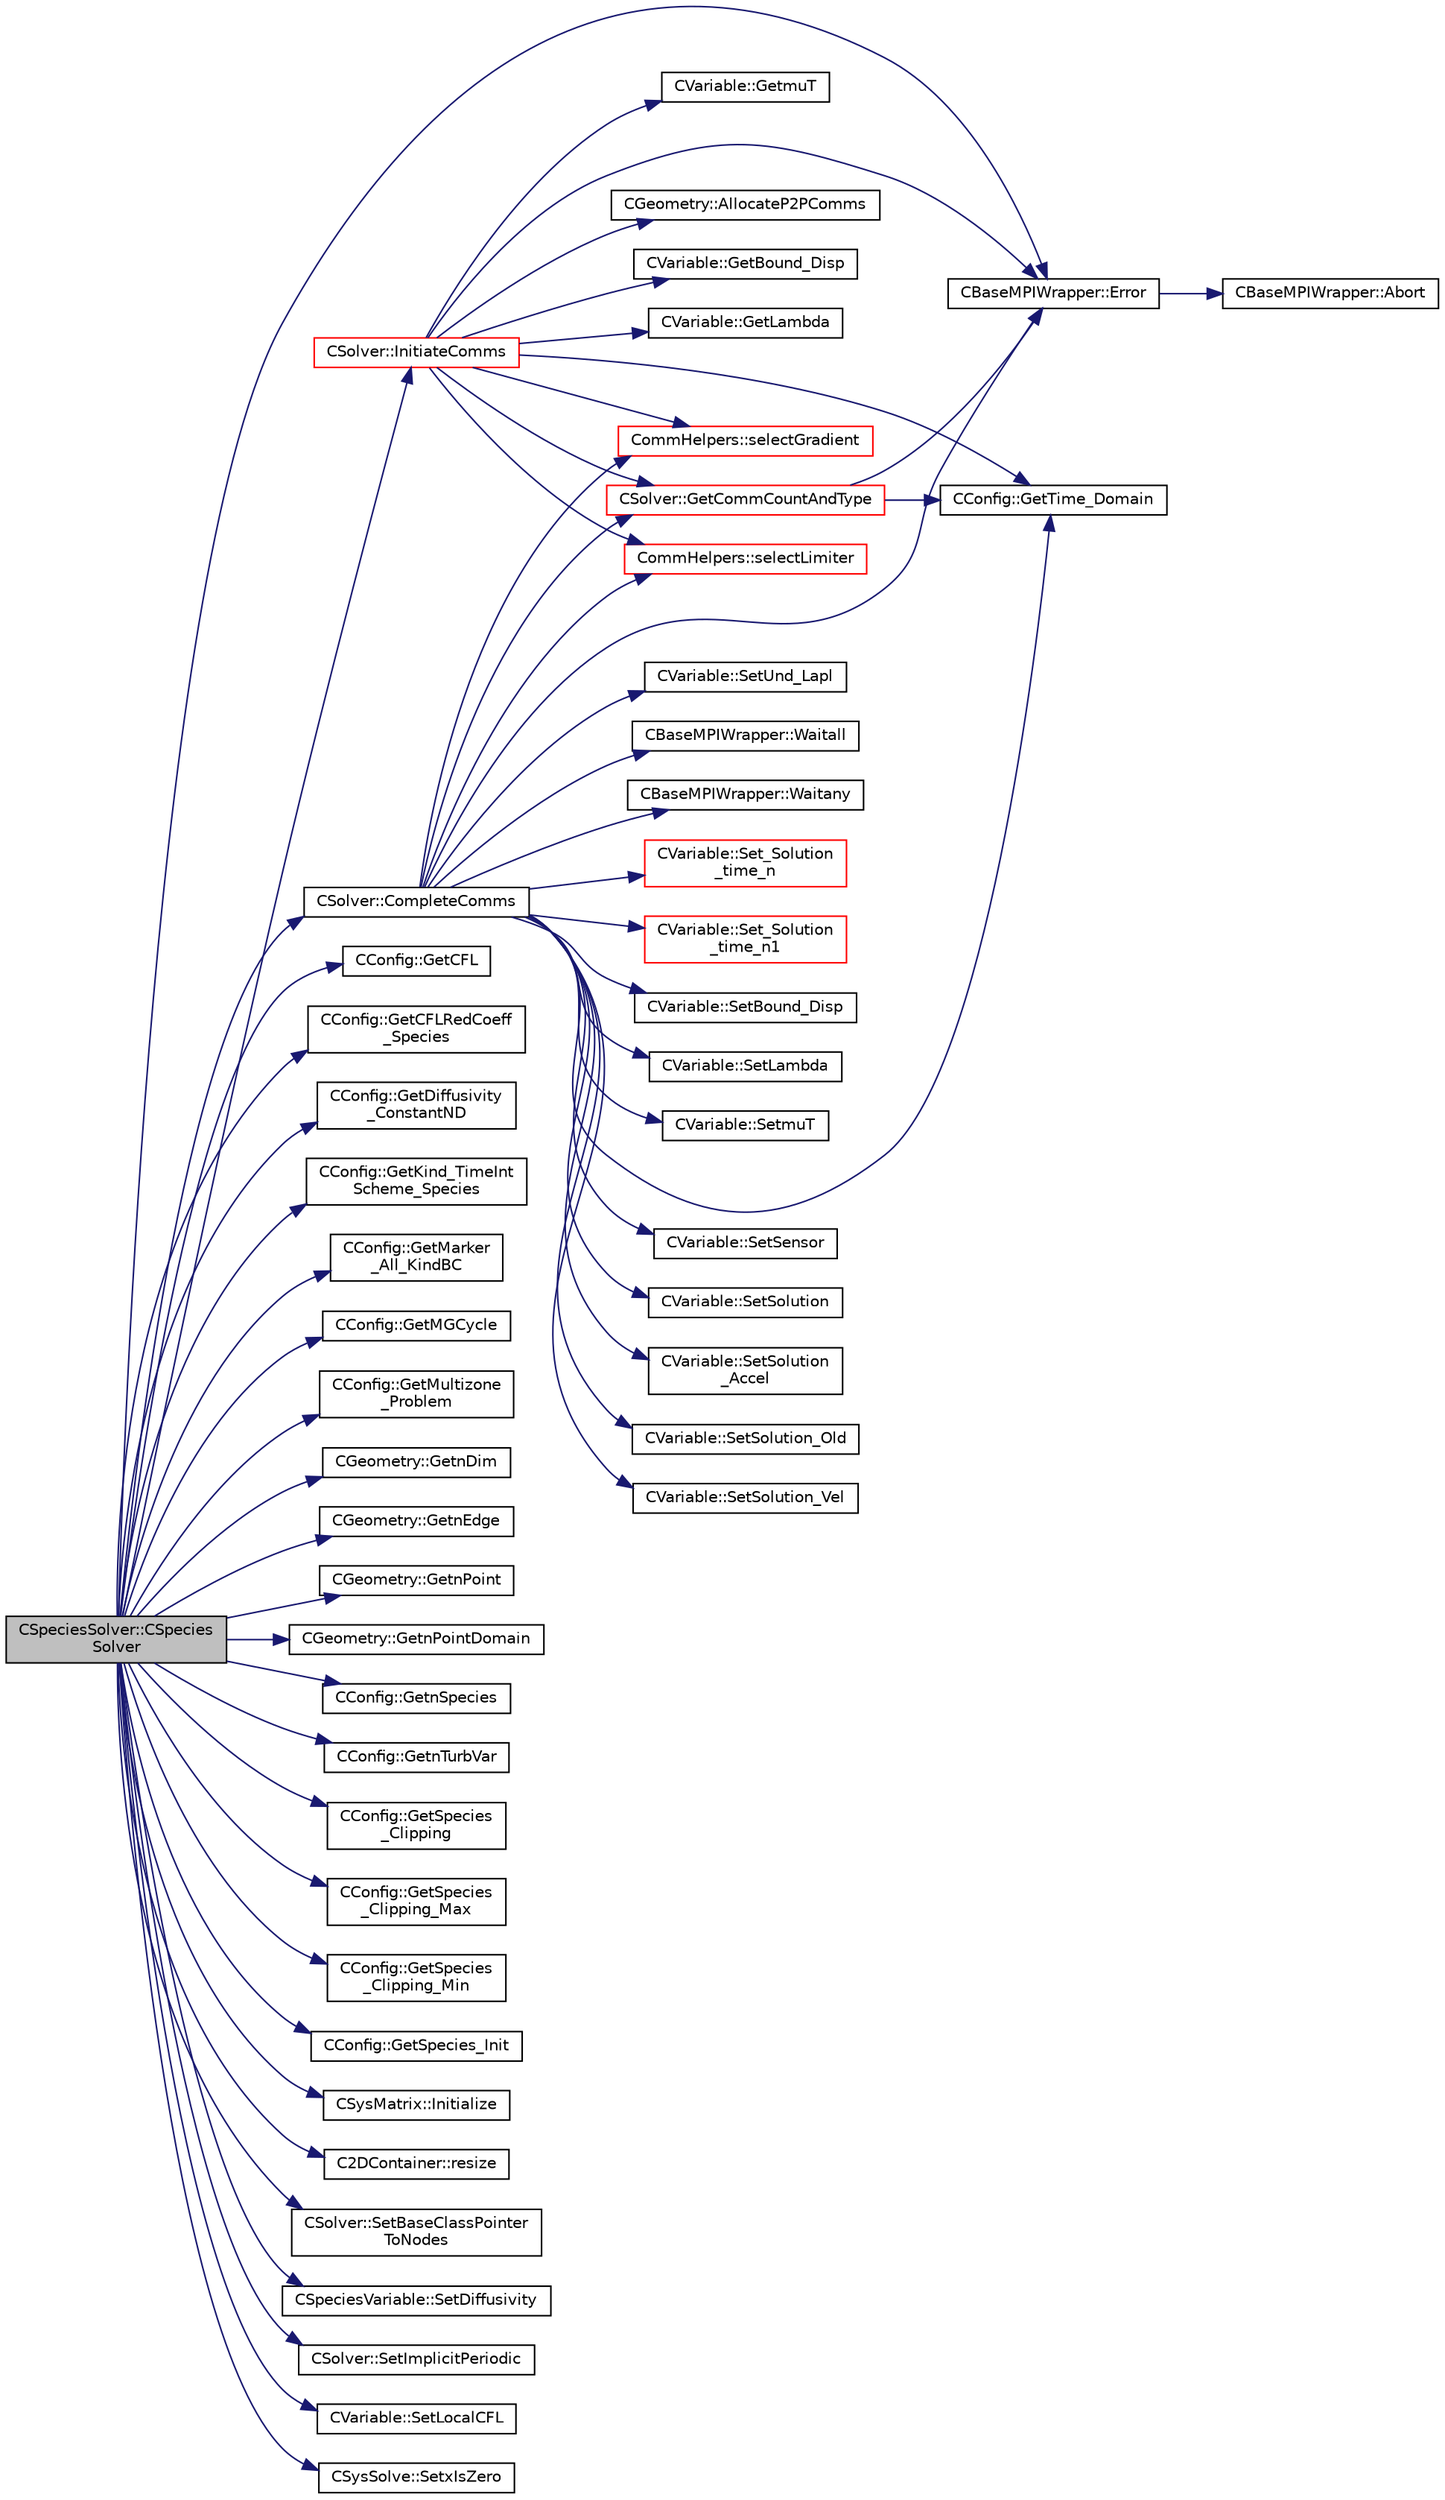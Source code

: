 digraph "CSpeciesSolver::CSpeciesSolver"
{
 // LATEX_PDF_SIZE
  edge [fontname="Helvetica",fontsize="10",labelfontname="Helvetica",labelfontsize="10"];
  node [fontname="Helvetica",fontsize="10",shape=record];
  rankdir="LR";
  Node1 [label="CSpeciesSolver::CSpecies\lSolver",height=0.2,width=0.4,color="black", fillcolor="grey75", style="filled", fontcolor="black",tooltip="Constructor of the class."];
  Node1 -> Node2 [color="midnightblue",fontsize="10",style="solid",fontname="Helvetica"];
  Node2 [label="CSolver::CompleteComms",height=0.2,width=0.4,color="black", fillcolor="white", style="filled",URL="$classCSolver.html#a6891c839827efbebdcbf9a349f4da92c",tooltip="Routine to complete the set of non-blocking communications launched by InitiateComms() and unpacking ..."];
  Node2 -> Node3 [color="midnightblue",fontsize="10",style="solid",fontname="Helvetica"];
  Node3 [label="CBaseMPIWrapper::Error",height=0.2,width=0.4,color="black", fillcolor="white", style="filled",URL="$classCBaseMPIWrapper.html#a04457c47629bda56704e6a8804833eeb",tooltip=" "];
  Node3 -> Node4 [color="midnightblue",fontsize="10",style="solid",fontname="Helvetica"];
  Node4 [label="CBaseMPIWrapper::Abort",height=0.2,width=0.4,color="black", fillcolor="white", style="filled",URL="$classCBaseMPIWrapper.html#af7297d861dca86b45cf561b6ab642e8f",tooltip=" "];
  Node2 -> Node5 [color="midnightblue",fontsize="10",style="solid",fontname="Helvetica"];
  Node5 [label="CSolver::GetCommCountAndType",height=0.2,width=0.4,color="red", fillcolor="white", style="filled",URL="$classCSolver.html#a56fdda7e77a14dfc70449ecef91336e7",tooltip="Helper function to define the type and number of variables per point for each communication type."];
  Node5 -> Node3 [color="midnightblue",fontsize="10",style="solid",fontname="Helvetica"];
  Node5 -> Node7 [color="midnightblue",fontsize="10",style="solid",fontname="Helvetica"];
  Node7 [label="CConfig::GetTime_Domain",height=0.2,width=0.4,color="black", fillcolor="white", style="filled",URL="$classCConfig.html#a85d2e3cf43b77c63642c40c235b853f3",tooltip="Check if the multizone problem is solved for time domain."];
  Node2 -> Node7 [color="midnightblue",fontsize="10",style="solid",fontname="Helvetica"];
  Node2 -> Node8 [color="midnightblue",fontsize="10",style="solid",fontname="Helvetica"];
  Node8 [label="CommHelpers::selectGradient",height=0.2,width=0.4,color="red", fillcolor="white", style="filled",URL="$namespaceCommHelpers.html#aefdfc34d031234297fad9b2310a922d4",tooltip=" "];
  Node2 -> Node13 [color="midnightblue",fontsize="10",style="solid",fontname="Helvetica"];
  Node13 [label="CommHelpers::selectLimiter",height=0.2,width=0.4,color="red", fillcolor="white", style="filled",URL="$namespaceCommHelpers.html#aae9892d8f4089058f1fe9f51729269dd",tooltip=" "];
  Node2 -> Node17 [color="midnightblue",fontsize="10",style="solid",fontname="Helvetica"];
  Node17 [label="CVariable::Set_Solution\l_time_n",height=0.2,width=0.4,color="red", fillcolor="white", style="filled",URL="$classCVariable.html#abf55f051089ec13d9c0422ed3389a9dc",tooltip="Set the variable solution at time n."];
  Node2 -> Node21 [color="midnightblue",fontsize="10",style="solid",fontname="Helvetica"];
  Node21 [label="CVariable::Set_Solution\l_time_n1",height=0.2,width=0.4,color="red", fillcolor="white", style="filled",URL="$classCVariable.html#a527a337871bb37c3bb2df40c2b946884",tooltip="Set the variable solution at time n-1."];
  Node2 -> Node22 [color="midnightblue",fontsize="10",style="solid",fontname="Helvetica"];
  Node22 [label="CVariable::SetBound_Disp",height=0.2,width=0.4,color="black", fillcolor="white", style="filled",URL="$classCVariable.html#a840431a0403b4bddd0a99dbfdf365795",tooltip="A virtual member. Set the boundary displacement."];
  Node2 -> Node23 [color="midnightblue",fontsize="10",style="solid",fontname="Helvetica"];
  Node23 [label="CVariable::SetLambda",height=0.2,width=0.4,color="black", fillcolor="white", style="filled",URL="$classCVariable.html#afc0086076d62561f31a39f774c297428",tooltip="Set the value of the spectral radius."];
  Node2 -> Node24 [color="midnightblue",fontsize="10",style="solid",fontname="Helvetica"];
  Node24 [label="CVariable::SetmuT",height=0.2,width=0.4,color="black", fillcolor="white", style="filled",URL="$classCVariable.html#a91256a1e927c5a529d853d0f127243de",tooltip="Set the value of the eddy viscosity."];
  Node2 -> Node25 [color="midnightblue",fontsize="10",style="solid",fontname="Helvetica"];
  Node25 [label="CVariable::SetSensor",height=0.2,width=0.4,color="black", fillcolor="white", style="filled",URL="$classCVariable.html#a79ebe4ea3cc8eccd8b004256c5492a9e",tooltip="Set pressure sensor."];
  Node2 -> Node26 [color="midnightblue",fontsize="10",style="solid",fontname="Helvetica"];
  Node26 [label="CVariable::SetSolution",height=0.2,width=0.4,color="black", fillcolor="white", style="filled",URL="$classCVariable.html#a22fbbd7bc6491672843000644a05c6a5",tooltip="Set the value of the solution, all variables."];
  Node2 -> Node27 [color="midnightblue",fontsize="10",style="solid",fontname="Helvetica"];
  Node27 [label="CVariable::SetSolution\l_Accel",height=0.2,width=0.4,color="black", fillcolor="white", style="filled",URL="$classCVariable.html#af87029baec777039085fb1ff17ee9555",tooltip="Set the value of the acceleration (Structural Analysis)."];
  Node2 -> Node28 [color="midnightblue",fontsize="10",style="solid",fontname="Helvetica"];
  Node28 [label="CVariable::SetSolution_Old",height=0.2,width=0.4,color="black", fillcolor="white", style="filled",URL="$classCVariable.html#a6ee4d8d450971204cc054a33d6473732",tooltip="Set the value of the old solution."];
  Node2 -> Node29 [color="midnightblue",fontsize="10",style="solid",fontname="Helvetica"];
  Node29 [label="CVariable::SetSolution_Vel",height=0.2,width=0.4,color="black", fillcolor="white", style="filled",URL="$classCVariable.html#a5c1430d98acd399f1371f23e6fae053f",tooltip="Set the value of the velocity (Structural Analysis)."];
  Node2 -> Node30 [color="midnightblue",fontsize="10",style="solid",fontname="Helvetica"];
  Node30 [label="CVariable::SetUnd_Lapl",height=0.2,width=0.4,color="black", fillcolor="white", style="filled",URL="$classCVariable.html#a70f0c6e3ddcf2fdcde3b90f217a0d4a3",tooltip="Set a value to the undivided laplacian."];
  Node2 -> Node31 [color="midnightblue",fontsize="10",style="solid",fontname="Helvetica"];
  Node31 [label="CBaseMPIWrapper::Waitall",height=0.2,width=0.4,color="black", fillcolor="white", style="filled",URL="$classCBaseMPIWrapper.html#a01c02f8c0c799ccd15023f0c2c3cae27",tooltip=" "];
  Node2 -> Node32 [color="midnightblue",fontsize="10",style="solid",fontname="Helvetica"];
  Node32 [label="CBaseMPIWrapper::Waitany",height=0.2,width=0.4,color="black", fillcolor="white", style="filled",URL="$classCBaseMPIWrapper.html#a5f4a1382f625fbbfb2c6224a87591825",tooltip=" "];
  Node1 -> Node3 [color="midnightblue",fontsize="10",style="solid",fontname="Helvetica"];
  Node1 -> Node33 [color="midnightblue",fontsize="10",style="solid",fontname="Helvetica"];
  Node33 [label="CConfig::GetCFL",height=0.2,width=0.4,color="black", fillcolor="white", style="filled",URL="$classCConfig.html#a327893f15ca36b27db6201a7cb787022",tooltip="Get the Courant Friedrich Levi number for each grid."];
  Node1 -> Node34 [color="midnightblue",fontsize="10",style="solid",fontname="Helvetica"];
  Node34 [label="CConfig::GetCFLRedCoeff\l_Species",height=0.2,width=0.4,color="black", fillcolor="white", style="filled",URL="$classCConfig.html#a3a4beb4789fb1a0f5225f99a2e2c5255",tooltip="Value of the CFL reduction in species problems."];
  Node1 -> Node35 [color="midnightblue",fontsize="10",style="solid",fontname="Helvetica"];
  Node35 [label="CConfig::GetDiffusivity\l_ConstantND",height=0.2,width=0.4,color="black", fillcolor="white", style="filled",URL="$classCConfig.html#ab70aa89c8e2f7c568a33b568c3d18f23",tooltip="Get the value of the non-dimensional constant mass diffusivity."];
  Node1 -> Node36 [color="midnightblue",fontsize="10",style="solid",fontname="Helvetica"];
  Node36 [label="CConfig::GetKind_TimeInt\lScheme_Species",height=0.2,width=0.4,color="black", fillcolor="white", style="filled",URL="$classCConfig.html#a21d20e47da6e081a529a220eb9cc5c39",tooltip="Get the kind of integration scheme (implicit) for the Species equations."];
  Node1 -> Node37 [color="midnightblue",fontsize="10",style="solid",fontname="Helvetica"];
  Node37 [label="CConfig::GetMarker\l_All_KindBC",height=0.2,width=0.4,color="black", fillcolor="white", style="filled",URL="$classCConfig.html#ae003cd8f406eaaa91849a774c9a20730",tooltip="Get the kind of boundary for each marker."];
  Node1 -> Node38 [color="midnightblue",fontsize="10",style="solid",fontname="Helvetica"];
  Node38 [label="CConfig::GetMGCycle",height=0.2,width=0.4,color="black", fillcolor="white", style="filled",URL="$classCConfig.html#a2e01a329cefbb2ef8c6b022716463cd8",tooltip="Get the kind of multigrid (V or W)."];
  Node1 -> Node39 [color="midnightblue",fontsize="10",style="solid",fontname="Helvetica"];
  Node39 [label="CConfig::GetMultizone\l_Problem",height=0.2,width=0.4,color="black", fillcolor="white", style="filled",URL="$classCConfig.html#abafdda03255a7f71a9701ded02f6d231",tooltip="Get whether the simulation we are running is a multizone simulation."];
  Node1 -> Node40 [color="midnightblue",fontsize="10",style="solid",fontname="Helvetica"];
  Node40 [label="CGeometry::GetnDim",height=0.2,width=0.4,color="black", fillcolor="white", style="filled",URL="$classCGeometry.html#ace7f7fe876f629f5bd5f92d4805a1a4b",tooltip="Get number of coordinates."];
  Node1 -> Node41 [color="midnightblue",fontsize="10",style="solid",fontname="Helvetica"];
  Node41 [label="CGeometry::GetnEdge",height=0.2,width=0.4,color="black", fillcolor="white", style="filled",URL="$classCGeometry.html#aba89cceede61b33426b2783385431f5b",tooltip="Get number of edges."];
  Node1 -> Node42 [color="midnightblue",fontsize="10",style="solid",fontname="Helvetica"];
  Node42 [label="CGeometry::GetnPoint",height=0.2,width=0.4,color="black", fillcolor="white", style="filled",URL="$classCGeometry.html#a275fb07cd99ab79d7a04b4862280169d",tooltip="Get number of points."];
  Node1 -> Node43 [color="midnightblue",fontsize="10",style="solid",fontname="Helvetica"];
  Node43 [label="CGeometry::GetnPointDomain",height=0.2,width=0.4,color="black", fillcolor="white", style="filled",URL="$classCGeometry.html#ac84179060bbac1fe5e856ea3da850b6e",tooltip="Get number of real points (that belong to the domain)."];
  Node1 -> Node44 [color="midnightblue",fontsize="10",style="solid",fontname="Helvetica"];
  Node44 [label="CConfig::GetnSpecies",height=0.2,width=0.4,color="black", fillcolor="white", style="filled",URL="$classCConfig.html#acca4077dbb4f00718adc5e831b561927",tooltip="Provides the number of species present in the gas mixture."];
  Node1 -> Node45 [color="midnightblue",fontsize="10",style="solid",fontname="Helvetica"];
  Node45 [label="CConfig::GetnTurbVar",height=0.2,width=0.4,color="black", fillcolor="white", style="filled",URL="$classCConfig.html#a5b64696279c8705b416604f3dc69aba5",tooltip="Get the number of Turbulence Variables."];
  Node1 -> Node46 [color="midnightblue",fontsize="10",style="solid",fontname="Helvetica"];
  Node46 [label="CConfig::GetSpecies\l_Clipping",height=0.2,width=0.4,color="black", fillcolor="white", style="filled",URL="$classCConfig.html#a1a571585ff698475e378f190e3b9139b",tooltip="Get the flag for activating species transport clipping."];
  Node1 -> Node47 [color="midnightblue",fontsize="10",style="solid",fontname="Helvetica"];
  Node47 [label="CConfig::GetSpecies\l_Clipping_Max",height=0.2,width=0.4,color="black", fillcolor="white", style="filled",URL="$classCConfig.html#a80f82d52cdf1c66cbeef92bb84c8eaff",tooltip="Get the maximum bound for scalar transport clipping."];
  Node1 -> Node48 [color="midnightblue",fontsize="10",style="solid",fontname="Helvetica"];
  Node48 [label="CConfig::GetSpecies\l_Clipping_Min",height=0.2,width=0.4,color="black", fillcolor="white", style="filled",URL="$classCConfig.html#a7932971c5d3deee13c28981f7c92bbc0",tooltip="Get the minimum bound for scalar transport clipping."];
  Node1 -> Node49 [color="midnightblue",fontsize="10",style="solid",fontname="Helvetica"];
  Node49 [label="CConfig::GetSpecies_Init",height=0.2,width=0.4,color="black", fillcolor="white", style="filled",URL="$classCConfig.html#ae03a911ef166f3404f44dd6eba5e1647",tooltip="Get initial species value/concentration in the range [0,1]."];
  Node1 -> Node50 [color="midnightblue",fontsize="10",style="solid",fontname="Helvetica"];
  Node50 [label="CSysMatrix::Initialize",height=0.2,width=0.4,color="black", fillcolor="white", style="filled",URL="$classCSysMatrix.html#ae17220ac30c2abcc7fdd3c5dc8f04571",tooltip="Initializes the sparse matrix."];
  Node1 -> Node51 [color="midnightblue",fontsize="10",style="solid",fontname="Helvetica"];
  Node51 [label="CSolver::InitiateComms",height=0.2,width=0.4,color="red", fillcolor="white", style="filled",URL="$classCSolver.html#a7c5c26e7f006b4bb7e93582d839cf09d",tooltip="Routine to load a solver quantity into the data structures for MPI point-to-point communication and t..."];
  Node51 -> Node52 [color="midnightblue",fontsize="10",style="solid",fontname="Helvetica"];
  Node52 [label="CGeometry::AllocateP2PComms",height=0.2,width=0.4,color="black", fillcolor="white", style="filled",URL="$classCGeometry.html#ab8d78a9f4017431b7542e154f58a7e63",tooltip="Routine to allocate buffers for point-to-point MPI communications. Also called to dynamically realloc..."];
  Node51 -> Node3 [color="midnightblue",fontsize="10",style="solid",fontname="Helvetica"];
  Node51 -> Node53 [color="midnightblue",fontsize="10",style="solid",fontname="Helvetica"];
  Node53 [label="CVariable::GetBound_Disp",height=0.2,width=0.4,color="black", fillcolor="white", style="filled",URL="$classCVariable.html#a7e382eae45700e5c1e8973292c08f128",tooltip="A virtual member. Get the value of the displacement imposed at the boundary."];
  Node51 -> Node5 [color="midnightblue",fontsize="10",style="solid",fontname="Helvetica"];
  Node51 -> Node54 [color="midnightblue",fontsize="10",style="solid",fontname="Helvetica"];
  Node54 [label="CVariable::GetLambda",height=0.2,width=0.4,color="black", fillcolor="white", style="filled",URL="$classCVariable.html#af0b6afbd2666eab791d902f50fc3e869",tooltip="Get the value of the spectral radius."];
  Node51 -> Node55 [color="midnightblue",fontsize="10",style="solid",fontname="Helvetica"];
  Node55 [label="CVariable::GetmuT",height=0.2,width=0.4,color="black", fillcolor="white", style="filled",URL="$classCVariable.html#ad35ee29420764dda0bbb574f7a7253e7",tooltip="Get the value of the eddy viscosity."];
  Node51 -> Node7 [color="midnightblue",fontsize="10",style="solid",fontname="Helvetica"];
  Node51 -> Node8 [color="midnightblue",fontsize="10",style="solid",fontname="Helvetica"];
  Node51 -> Node13 [color="midnightblue",fontsize="10",style="solid",fontname="Helvetica"];
  Node1 -> Node69 [color="midnightblue",fontsize="10",style="solid",fontname="Helvetica"];
  Node69 [label="C2DContainer::resize",height=0.2,width=0.4,color="black", fillcolor="white", style="filled",URL="$classC2DContainer.html#adefb48b593f76aa322e228fea8f76127",tooltip="Request a change of size."];
  Node1 -> Node70 [color="midnightblue",fontsize="10",style="solid",fontname="Helvetica"];
  Node70 [label="CSolver::SetBaseClassPointer\lToNodes",height=0.2,width=0.4,color="black", fillcolor="white", style="filled",URL="$classCSolver.html#ad982896202dae6e41bfd3568f597cf46",tooltip="Call this method to set \"base_nodes\" after the \"nodes\" variable of the derived solver is instantiated..."];
  Node1 -> Node71 [color="midnightblue",fontsize="10",style="solid",fontname="Helvetica"];
  Node71 [label="CSpeciesVariable::SetDiffusivity",height=0.2,width=0.4,color="black", fillcolor="white", style="filled",URL="$classCSpeciesVariable.html#af888f47576558c105dc337c81c4c50d4",tooltip="Set the value of the mass diffusivity."];
  Node1 -> Node72 [color="midnightblue",fontsize="10",style="solid",fontname="Helvetica"];
  Node72 [label="CSolver::SetImplicitPeriodic",height=0.2,width=0.4,color="black", fillcolor="white", style="filled",URL="$classCSolver.html#a5a5dbf39dd6952dd17c8c6042edb2305",tooltip="Routine that sets the flag controlling implicit treatment for periodic BCs."];
  Node1 -> Node73 [color="midnightblue",fontsize="10",style="solid",fontname="Helvetica"];
  Node73 [label="CVariable::SetLocalCFL",height=0.2,width=0.4,color="black", fillcolor="white", style="filled",URL="$classCVariable.html#a77d2f7f3fb35de75f915725662790060",tooltip="Set the value of the local CFL number for the current control volume (CV)."];
  Node1 -> Node74 [color="midnightblue",fontsize="10",style="solid",fontname="Helvetica"];
  Node74 [label="CSysSolve::SetxIsZero",height=0.2,width=0.4,color="black", fillcolor="white", style="filled",URL="$classCSysSolve.html#a60a9cc24b062a3af37e350795406e1c7",tooltip="Assume the initial solution is 0 to save one product, or don't."];
}
